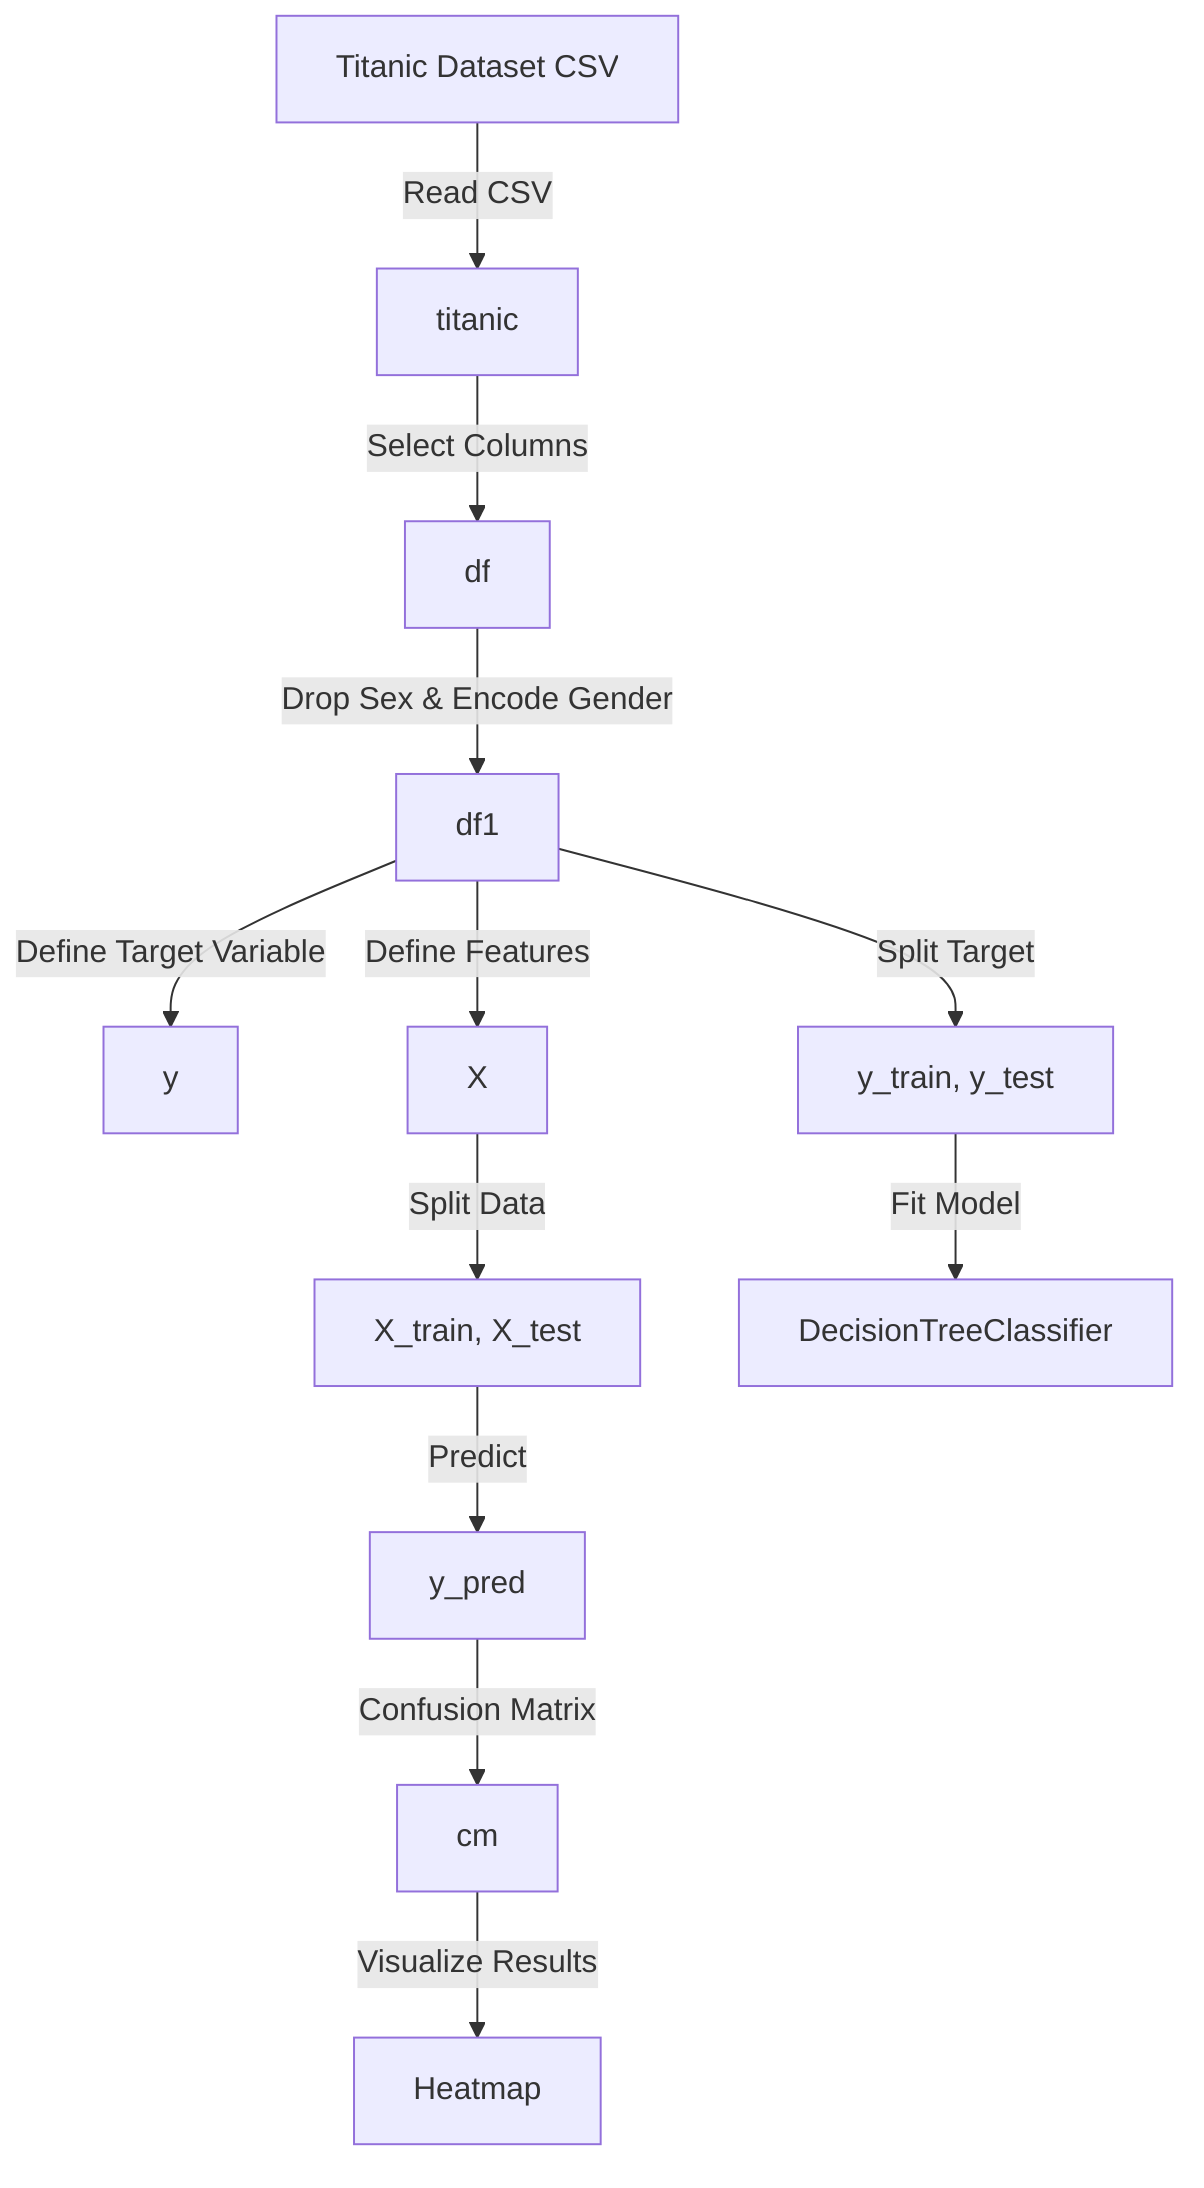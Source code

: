 flowchart TD
    A["Titanic Dataset CSV"] --> |"Read CSV"| B["titanic"]
    B --> |"Select Columns"| C["df"]
    C --> |"Drop Sex & Encode Gender"| D["df1"]
    D --> |"Define Target Variable"| E["y"]
    D --> |"Define Features"| F["X"]
    F --> |"Split Data"| G["X_train, X_test"]
    D --> |"Split Target"| H["y_train, y_test"]
    H --> |"Fit Model"| I["DecisionTreeClassifier"]
    G --> |"Predict"| J["y_pred"]
    J --> |"Confusion Matrix"| K["cm"]
    K --> |"Visualize Results"| L["Heatmap"]